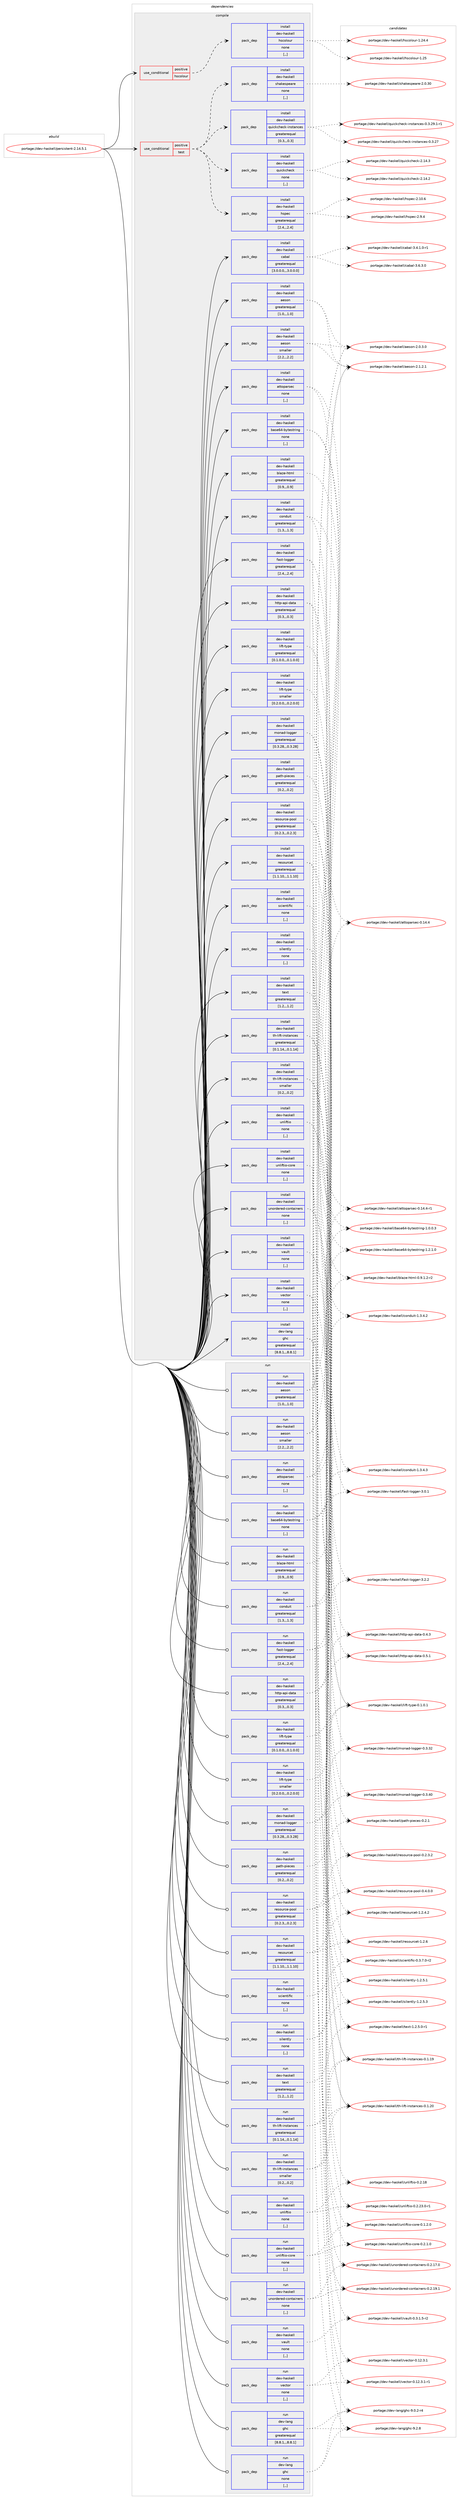 digraph prolog {

# *************
# Graph options
# *************

newrank=true;
concentrate=true;
compound=true;
graph [rankdir=LR,fontname=Helvetica,fontsize=10,ranksep=1.5];#, ranksep=2.5, nodesep=0.2];
edge  [arrowhead=vee];
node  [fontname=Helvetica,fontsize=10];

# **********
# The ebuild
# **********

subgraph cluster_leftcol {
color=gray;
label=<<i>ebuild</i>>;
id [label="portage://dev-haskell/persistent-2.14.5.1", color=red, width=4, href="../dev-haskell/persistent-2.14.5.1.svg"];
}

# ****************
# The dependencies
# ****************

subgraph cluster_midcol {
color=gray;
label=<<i>dependencies</i>>;
subgraph cluster_compile {
fillcolor="#eeeeee";
style=filled;
label=<<i>compile</i>>;
subgraph cond150986 {
dependency579859 [label=<<TABLE BORDER="0" CELLBORDER="1" CELLSPACING="0" CELLPADDING="4"><TR><TD ROWSPAN="3" CELLPADDING="10">use_conditional</TD></TR><TR><TD>positive</TD></TR><TR><TD>hscolour</TD></TR></TABLE>>, shape=none, color=red];
subgraph pack424265 {
dependency579860 [label=<<TABLE BORDER="0" CELLBORDER="1" CELLSPACING="0" CELLPADDING="4" WIDTH="220"><TR><TD ROWSPAN="6" CELLPADDING="30">pack_dep</TD></TR><TR><TD WIDTH="110">install</TD></TR><TR><TD>dev-haskell</TD></TR><TR><TD>hscolour</TD></TR><TR><TD>none</TD></TR><TR><TD>[,,]</TD></TR></TABLE>>, shape=none, color=blue];
}
dependency579859:e -> dependency579860:w [weight=20,style="dashed",arrowhead="vee"];
}
id:e -> dependency579859:w [weight=20,style="solid",arrowhead="vee"];
subgraph cond150987 {
dependency579861 [label=<<TABLE BORDER="0" CELLBORDER="1" CELLSPACING="0" CELLPADDING="4"><TR><TD ROWSPAN="3" CELLPADDING="10">use_conditional</TD></TR><TR><TD>positive</TD></TR><TR><TD>test</TD></TR></TABLE>>, shape=none, color=red];
subgraph pack424266 {
dependency579862 [label=<<TABLE BORDER="0" CELLBORDER="1" CELLSPACING="0" CELLPADDING="4" WIDTH="220"><TR><TD ROWSPAN="6" CELLPADDING="30">pack_dep</TD></TR><TR><TD WIDTH="110">install</TD></TR><TR><TD>dev-haskell</TD></TR><TR><TD>hspec</TD></TR><TR><TD>greaterequal</TD></TR><TR><TD>[2.4,,,2.4]</TD></TR></TABLE>>, shape=none, color=blue];
}
dependency579861:e -> dependency579862:w [weight=20,style="dashed",arrowhead="vee"];
subgraph pack424267 {
dependency579863 [label=<<TABLE BORDER="0" CELLBORDER="1" CELLSPACING="0" CELLPADDING="4" WIDTH="220"><TR><TD ROWSPAN="6" CELLPADDING="30">pack_dep</TD></TR><TR><TD WIDTH="110">install</TD></TR><TR><TD>dev-haskell</TD></TR><TR><TD>quickcheck</TD></TR><TR><TD>none</TD></TR><TR><TD>[,,]</TD></TR></TABLE>>, shape=none, color=blue];
}
dependency579861:e -> dependency579863:w [weight=20,style="dashed",arrowhead="vee"];
subgraph pack424268 {
dependency579864 [label=<<TABLE BORDER="0" CELLBORDER="1" CELLSPACING="0" CELLPADDING="4" WIDTH="220"><TR><TD ROWSPAN="6" CELLPADDING="30">pack_dep</TD></TR><TR><TD WIDTH="110">install</TD></TR><TR><TD>dev-haskell</TD></TR><TR><TD>quickcheck-instances</TD></TR><TR><TD>greaterequal</TD></TR><TR><TD>[0.3,,,0.3]</TD></TR></TABLE>>, shape=none, color=blue];
}
dependency579861:e -> dependency579864:w [weight=20,style="dashed",arrowhead="vee"];
subgraph pack424269 {
dependency579865 [label=<<TABLE BORDER="0" CELLBORDER="1" CELLSPACING="0" CELLPADDING="4" WIDTH="220"><TR><TD ROWSPAN="6" CELLPADDING="30">pack_dep</TD></TR><TR><TD WIDTH="110">install</TD></TR><TR><TD>dev-haskell</TD></TR><TR><TD>shakespeare</TD></TR><TR><TD>none</TD></TR><TR><TD>[,,]</TD></TR></TABLE>>, shape=none, color=blue];
}
dependency579861:e -> dependency579865:w [weight=20,style="dashed",arrowhead="vee"];
}
id:e -> dependency579861:w [weight=20,style="solid",arrowhead="vee"];
subgraph pack424270 {
dependency579866 [label=<<TABLE BORDER="0" CELLBORDER="1" CELLSPACING="0" CELLPADDING="4" WIDTH="220"><TR><TD ROWSPAN="6" CELLPADDING="30">pack_dep</TD></TR><TR><TD WIDTH="110">install</TD></TR><TR><TD>dev-haskell</TD></TR><TR><TD>aeson</TD></TR><TR><TD>greaterequal</TD></TR><TR><TD>[1.0,,,1.0]</TD></TR></TABLE>>, shape=none, color=blue];
}
id:e -> dependency579866:w [weight=20,style="solid",arrowhead="vee"];
subgraph pack424271 {
dependency579867 [label=<<TABLE BORDER="0" CELLBORDER="1" CELLSPACING="0" CELLPADDING="4" WIDTH="220"><TR><TD ROWSPAN="6" CELLPADDING="30">pack_dep</TD></TR><TR><TD WIDTH="110">install</TD></TR><TR><TD>dev-haskell</TD></TR><TR><TD>aeson</TD></TR><TR><TD>smaller</TD></TR><TR><TD>[2.2,,,2.2]</TD></TR></TABLE>>, shape=none, color=blue];
}
id:e -> dependency579867:w [weight=20,style="solid",arrowhead="vee"];
subgraph pack424272 {
dependency579868 [label=<<TABLE BORDER="0" CELLBORDER="1" CELLSPACING="0" CELLPADDING="4" WIDTH="220"><TR><TD ROWSPAN="6" CELLPADDING="30">pack_dep</TD></TR><TR><TD WIDTH="110">install</TD></TR><TR><TD>dev-haskell</TD></TR><TR><TD>attoparsec</TD></TR><TR><TD>none</TD></TR><TR><TD>[,,]</TD></TR></TABLE>>, shape=none, color=blue];
}
id:e -> dependency579868:w [weight=20,style="solid",arrowhead="vee"];
subgraph pack424273 {
dependency579869 [label=<<TABLE BORDER="0" CELLBORDER="1" CELLSPACING="0" CELLPADDING="4" WIDTH="220"><TR><TD ROWSPAN="6" CELLPADDING="30">pack_dep</TD></TR><TR><TD WIDTH="110">install</TD></TR><TR><TD>dev-haskell</TD></TR><TR><TD>base64-bytestring</TD></TR><TR><TD>none</TD></TR><TR><TD>[,,]</TD></TR></TABLE>>, shape=none, color=blue];
}
id:e -> dependency579869:w [weight=20,style="solid",arrowhead="vee"];
subgraph pack424274 {
dependency579870 [label=<<TABLE BORDER="0" CELLBORDER="1" CELLSPACING="0" CELLPADDING="4" WIDTH="220"><TR><TD ROWSPAN="6" CELLPADDING="30">pack_dep</TD></TR><TR><TD WIDTH="110">install</TD></TR><TR><TD>dev-haskell</TD></TR><TR><TD>blaze-html</TD></TR><TR><TD>greaterequal</TD></TR><TR><TD>[0.9,,,0.9]</TD></TR></TABLE>>, shape=none, color=blue];
}
id:e -> dependency579870:w [weight=20,style="solid",arrowhead="vee"];
subgraph pack424275 {
dependency579871 [label=<<TABLE BORDER="0" CELLBORDER="1" CELLSPACING="0" CELLPADDING="4" WIDTH="220"><TR><TD ROWSPAN="6" CELLPADDING="30">pack_dep</TD></TR><TR><TD WIDTH="110">install</TD></TR><TR><TD>dev-haskell</TD></TR><TR><TD>cabal</TD></TR><TR><TD>greaterequal</TD></TR><TR><TD>[3.0.0.0,,,3.0.0.0]</TD></TR></TABLE>>, shape=none, color=blue];
}
id:e -> dependency579871:w [weight=20,style="solid",arrowhead="vee"];
subgraph pack424276 {
dependency579872 [label=<<TABLE BORDER="0" CELLBORDER="1" CELLSPACING="0" CELLPADDING="4" WIDTH="220"><TR><TD ROWSPAN="6" CELLPADDING="30">pack_dep</TD></TR><TR><TD WIDTH="110">install</TD></TR><TR><TD>dev-haskell</TD></TR><TR><TD>conduit</TD></TR><TR><TD>greaterequal</TD></TR><TR><TD>[1.3,,,1.3]</TD></TR></TABLE>>, shape=none, color=blue];
}
id:e -> dependency579872:w [weight=20,style="solid",arrowhead="vee"];
subgraph pack424277 {
dependency579873 [label=<<TABLE BORDER="0" CELLBORDER="1" CELLSPACING="0" CELLPADDING="4" WIDTH="220"><TR><TD ROWSPAN="6" CELLPADDING="30">pack_dep</TD></TR><TR><TD WIDTH="110">install</TD></TR><TR><TD>dev-haskell</TD></TR><TR><TD>fast-logger</TD></TR><TR><TD>greaterequal</TD></TR><TR><TD>[2.4,,,2.4]</TD></TR></TABLE>>, shape=none, color=blue];
}
id:e -> dependency579873:w [weight=20,style="solid",arrowhead="vee"];
subgraph pack424278 {
dependency579874 [label=<<TABLE BORDER="0" CELLBORDER="1" CELLSPACING="0" CELLPADDING="4" WIDTH="220"><TR><TD ROWSPAN="6" CELLPADDING="30">pack_dep</TD></TR><TR><TD WIDTH="110">install</TD></TR><TR><TD>dev-haskell</TD></TR><TR><TD>http-api-data</TD></TR><TR><TD>greaterequal</TD></TR><TR><TD>[0.3,,,0.3]</TD></TR></TABLE>>, shape=none, color=blue];
}
id:e -> dependency579874:w [weight=20,style="solid",arrowhead="vee"];
subgraph pack424279 {
dependency579875 [label=<<TABLE BORDER="0" CELLBORDER="1" CELLSPACING="0" CELLPADDING="4" WIDTH="220"><TR><TD ROWSPAN="6" CELLPADDING="30">pack_dep</TD></TR><TR><TD WIDTH="110">install</TD></TR><TR><TD>dev-haskell</TD></TR><TR><TD>lift-type</TD></TR><TR><TD>greaterequal</TD></TR><TR><TD>[0.1.0.0,,,0.1.0.0]</TD></TR></TABLE>>, shape=none, color=blue];
}
id:e -> dependency579875:w [weight=20,style="solid",arrowhead="vee"];
subgraph pack424280 {
dependency579876 [label=<<TABLE BORDER="0" CELLBORDER="1" CELLSPACING="0" CELLPADDING="4" WIDTH="220"><TR><TD ROWSPAN="6" CELLPADDING="30">pack_dep</TD></TR><TR><TD WIDTH="110">install</TD></TR><TR><TD>dev-haskell</TD></TR><TR><TD>lift-type</TD></TR><TR><TD>smaller</TD></TR><TR><TD>[0.2.0.0,,,0.2.0.0]</TD></TR></TABLE>>, shape=none, color=blue];
}
id:e -> dependency579876:w [weight=20,style="solid",arrowhead="vee"];
subgraph pack424281 {
dependency579877 [label=<<TABLE BORDER="0" CELLBORDER="1" CELLSPACING="0" CELLPADDING="4" WIDTH="220"><TR><TD ROWSPAN="6" CELLPADDING="30">pack_dep</TD></TR><TR><TD WIDTH="110">install</TD></TR><TR><TD>dev-haskell</TD></TR><TR><TD>monad-logger</TD></TR><TR><TD>greaterequal</TD></TR><TR><TD>[0.3.28,,,0.3.28]</TD></TR></TABLE>>, shape=none, color=blue];
}
id:e -> dependency579877:w [weight=20,style="solid",arrowhead="vee"];
subgraph pack424282 {
dependency579878 [label=<<TABLE BORDER="0" CELLBORDER="1" CELLSPACING="0" CELLPADDING="4" WIDTH="220"><TR><TD ROWSPAN="6" CELLPADDING="30">pack_dep</TD></TR><TR><TD WIDTH="110">install</TD></TR><TR><TD>dev-haskell</TD></TR><TR><TD>path-pieces</TD></TR><TR><TD>greaterequal</TD></TR><TR><TD>[0.2,,,0.2]</TD></TR></TABLE>>, shape=none, color=blue];
}
id:e -> dependency579878:w [weight=20,style="solid",arrowhead="vee"];
subgraph pack424283 {
dependency579879 [label=<<TABLE BORDER="0" CELLBORDER="1" CELLSPACING="0" CELLPADDING="4" WIDTH="220"><TR><TD ROWSPAN="6" CELLPADDING="30">pack_dep</TD></TR><TR><TD WIDTH="110">install</TD></TR><TR><TD>dev-haskell</TD></TR><TR><TD>resource-pool</TD></TR><TR><TD>greaterequal</TD></TR><TR><TD>[0.2.3,,,0.2.3]</TD></TR></TABLE>>, shape=none, color=blue];
}
id:e -> dependency579879:w [weight=20,style="solid",arrowhead="vee"];
subgraph pack424284 {
dependency579880 [label=<<TABLE BORDER="0" CELLBORDER="1" CELLSPACING="0" CELLPADDING="4" WIDTH="220"><TR><TD ROWSPAN="6" CELLPADDING="30">pack_dep</TD></TR><TR><TD WIDTH="110">install</TD></TR><TR><TD>dev-haskell</TD></TR><TR><TD>resourcet</TD></TR><TR><TD>greaterequal</TD></TR><TR><TD>[1.1.10,,,1.1.10]</TD></TR></TABLE>>, shape=none, color=blue];
}
id:e -> dependency579880:w [weight=20,style="solid",arrowhead="vee"];
subgraph pack424285 {
dependency579881 [label=<<TABLE BORDER="0" CELLBORDER="1" CELLSPACING="0" CELLPADDING="4" WIDTH="220"><TR><TD ROWSPAN="6" CELLPADDING="30">pack_dep</TD></TR><TR><TD WIDTH="110">install</TD></TR><TR><TD>dev-haskell</TD></TR><TR><TD>scientific</TD></TR><TR><TD>none</TD></TR><TR><TD>[,,]</TD></TR></TABLE>>, shape=none, color=blue];
}
id:e -> dependency579881:w [weight=20,style="solid",arrowhead="vee"];
subgraph pack424286 {
dependency579882 [label=<<TABLE BORDER="0" CELLBORDER="1" CELLSPACING="0" CELLPADDING="4" WIDTH="220"><TR><TD ROWSPAN="6" CELLPADDING="30">pack_dep</TD></TR><TR><TD WIDTH="110">install</TD></TR><TR><TD>dev-haskell</TD></TR><TR><TD>silently</TD></TR><TR><TD>none</TD></TR><TR><TD>[,,]</TD></TR></TABLE>>, shape=none, color=blue];
}
id:e -> dependency579882:w [weight=20,style="solid",arrowhead="vee"];
subgraph pack424287 {
dependency579883 [label=<<TABLE BORDER="0" CELLBORDER="1" CELLSPACING="0" CELLPADDING="4" WIDTH="220"><TR><TD ROWSPAN="6" CELLPADDING="30">pack_dep</TD></TR><TR><TD WIDTH="110">install</TD></TR><TR><TD>dev-haskell</TD></TR><TR><TD>text</TD></TR><TR><TD>greaterequal</TD></TR><TR><TD>[1.2,,,1.2]</TD></TR></TABLE>>, shape=none, color=blue];
}
id:e -> dependency579883:w [weight=20,style="solid",arrowhead="vee"];
subgraph pack424288 {
dependency579884 [label=<<TABLE BORDER="0" CELLBORDER="1" CELLSPACING="0" CELLPADDING="4" WIDTH="220"><TR><TD ROWSPAN="6" CELLPADDING="30">pack_dep</TD></TR><TR><TD WIDTH="110">install</TD></TR><TR><TD>dev-haskell</TD></TR><TR><TD>th-lift-instances</TD></TR><TR><TD>greaterequal</TD></TR><TR><TD>[0.1.14,,,0.1.14]</TD></TR></TABLE>>, shape=none, color=blue];
}
id:e -> dependency579884:w [weight=20,style="solid",arrowhead="vee"];
subgraph pack424289 {
dependency579885 [label=<<TABLE BORDER="0" CELLBORDER="1" CELLSPACING="0" CELLPADDING="4" WIDTH="220"><TR><TD ROWSPAN="6" CELLPADDING="30">pack_dep</TD></TR><TR><TD WIDTH="110">install</TD></TR><TR><TD>dev-haskell</TD></TR><TR><TD>th-lift-instances</TD></TR><TR><TD>smaller</TD></TR><TR><TD>[0.2,,,0.2]</TD></TR></TABLE>>, shape=none, color=blue];
}
id:e -> dependency579885:w [weight=20,style="solid",arrowhead="vee"];
subgraph pack424290 {
dependency579886 [label=<<TABLE BORDER="0" CELLBORDER="1" CELLSPACING="0" CELLPADDING="4" WIDTH="220"><TR><TD ROWSPAN="6" CELLPADDING="30">pack_dep</TD></TR><TR><TD WIDTH="110">install</TD></TR><TR><TD>dev-haskell</TD></TR><TR><TD>unliftio</TD></TR><TR><TD>none</TD></TR><TR><TD>[,,]</TD></TR></TABLE>>, shape=none, color=blue];
}
id:e -> dependency579886:w [weight=20,style="solid",arrowhead="vee"];
subgraph pack424291 {
dependency579887 [label=<<TABLE BORDER="0" CELLBORDER="1" CELLSPACING="0" CELLPADDING="4" WIDTH="220"><TR><TD ROWSPAN="6" CELLPADDING="30">pack_dep</TD></TR><TR><TD WIDTH="110">install</TD></TR><TR><TD>dev-haskell</TD></TR><TR><TD>unliftio-core</TD></TR><TR><TD>none</TD></TR><TR><TD>[,,]</TD></TR></TABLE>>, shape=none, color=blue];
}
id:e -> dependency579887:w [weight=20,style="solid",arrowhead="vee"];
subgraph pack424292 {
dependency579888 [label=<<TABLE BORDER="0" CELLBORDER="1" CELLSPACING="0" CELLPADDING="4" WIDTH="220"><TR><TD ROWSPAN="6" CELLPADDING="30">pack_dep</TD></TR><TR><TD WIDTH="110">install</TD></TR><TR><TD>dev-haskell</TD></TR><TR><TD>unordered-containers</TD></TR><TR><TD>none</TD></TR><TR><TD>[,,]</TD></TR></TABLE>>, shape=none, color=blue];
}
id:e -> dependency579888:w [weight=20,style="solid",arrowhead="vee"];
subgraph pack424293 {
dependency579889 [label=<<TABLE BORDER="0" CELLBORDER="1" CELLSPACING="0" CELLPADDING="4" WIDTH="220"><TR><TD ROWSPAN="6" CELLPADDING="30">pack_dep</TD></TR><TR><TD WIDTH="110">install</TD></TR><TR><TD>dev-haskell</TD></TR><TR><TD>vault</TD></TR><TR><TD>none</TD></TR><TR><TD>[,,]</TD></TR></TABLE>>, shape=none, color=blue];
}
id:e -> dependency579889:w [weight=20,style="solid",arrowhead="vee"];
subgraph pack424294 {
dependency579890 [label=<<TABLE BORDER="0" CELLBORDER="1" CELLSPACING="0" CELLPADDING="4" WIDTH="220"><TR><TD ROWSPAN="6" CELLPADDING="30">pack_dep</TD></TR><TR><TD WIDTH="110">install</TD></TR><TR><TD>dev-haskell</TD></TR><TR><TD>vector</TD></TR><TR><TD>none</TD></TR><TR><TD>[,,]</TD></TR></TABLE>>, shape=none, color=blue];
}
id:e -> dependency579890:w [weight=20,style="solid",arrowhead="vee"];
subgraph pack424295 {
dependency579891 [label=<<TABLE BORDER="0" CELLBORDER="1" CELLSPACING="0" CELLPADDING="4" WIDTH="220"><TR><TD ROWSPAN="6" CELLPADDING="30">pack_dep</TD></TR><TR><TD WIDTH="110">install</TD></TR><TR><TD>dev-lang</TD></TR><TR><TD>ghc</TD></TR><TR><TD>greaterequal</TD></TR><TR><TD>[8.8.1,,,8.8.1]</TD></TR></TABLE>>, shape=none, color=blue];
}
id:e -> dependency579891:w [weight=20,style="solid",arrowhead="vee"];
}
subgraph cluster_compileandrun {
fillcolor="#eeeeee";
style=filled;
label=<<i>compile and run</i>>;
}
subgraph cluster_run {
fillcolor="#eeeeee";
style=filled;
label=<<i>run</i>>;
subgraph pack424296 {
dependency579892 [label=<<TABLE BORDER="0" CELLBORDER="1" CELLSPACING="0" CELLPADDING="4" WIDTH="220"><TR><TD ROWSPAN="6" CELLPADDING="30">pack_dep</TD></TR><TR><TD WIDTH="110">run</TD></TR><TR><TD>dev-haskell</TD></TR><TR><TD>aeson</TD></TR><TR><TD>greaterequal</TD></TR><TR><TD>[1.0,,,1.0]</TD></TR></TABLE>>, shape=none, color=blue];
}
id:e -> dependency579892:w [weight=20,style="solid",arrowhead="odot"];
subgraph pack424297 {
dependency579893 [label=<<TABLE BORDER="0" CELLBORDER="1" CELLSPACING="0" CELLPADDING="4" WIDTH="220"><TR><TD ROWSPAN="6" CELLPADDING="30">pack_dep</TD></TR><TR><TD WIDTH="110">run</TD></TR><TR><TD>dev-haskell</TD></TR><TR><TD>aeson</TD></TR><TR><TD>smaller</TD></TR><TR><TD>[2.2,,,2.2]</TD></TR></TABLE>>, shape=none, color=blue];
}
id:e -> dependency579893:w [weight=20,style="solid",arrowhead="odot"];
subgraph pack424298 {
dependency579894 [label=<<TABLE BORDER="0" CELLBORDER="1" CELLSPACING="0" CELLPADDING="4" WIDTH="220"><TR><TD ROWSPAN="6" CELLPADDING="30">pack_dep</TD></TR><TR><TD WIDTH="110">run</TD></TR><TR><TD>dev-haskell</TD></TR><TR><TD>attoparsec</TD></TR><TR><TD>none</TD></TR><TR><TD>[,,]</TD></TR></TABLE>>, shape=none, color=blue];
}
id:e -> dependency579894:w [weight=20,style="solid",arrowhead="odot"];
subgraph pack424299 {
dependency579895 [label=<<TABLE BORDER="0" CELLBORDER="1" CELLSPACING="0" CELLPADDING="4" WIDTH="220"><TR><TD ROWSPAN="6" CELLPADDING="30">pack_dep</TD></TR><TR><TD WIDTH="110">run</TD></TR><TR><TD>dev-haskell</TD></TR><TR><TD>base64-bytestring</TD></TR><TR><TD>none</TD></TR><TR><TD>[,,]</TD></TR></TABLE>>, shape=none, color=blue];
}
id:e -> dependency579895:w [weight=20,style="solid",arrowhead="odot"];
subgraph pack424300 {
dependency579896 [label=<<TABLE BORDER="0" CELLBORDER="1" CELLSPACING="0" CELLPADDING="4" WIDTH="220"><TR><TD ROWSPAN="6" CELLPADDING="30">pack_dep</TD></TR><TR><TD WIDTH="110">run</TD></TR><TR><TD>dev-haskell</TD></TR><TR><TD>blaze-html</TD></TR><TR><TD>greaterequal</TD></TR><TR><TD>[0.9,,,0.9]</TD></TR></TABLE>>, shape=none, color=blue];
}
id:e -> dependency579896:w [weight=20,style="solid",arrowhead="odot"];
subgraph pack424301 {
dependency579897 [label=<<TABLE BORDER="0" CELLBORDER="1" CELLSPACING="0" CELLPADDING="4" WIDTH="220"><TR><TD ROWSPAN="6" CELLPADDING="30">pack_dep</TD></TR><TR><TD WIDTH="110">run</TD></TR><TR><TD>dev-haskell</TD></TR><TR><TD>conduit</TD></TR><TR><TD>greaterequal</TD></TR><TR><TD>[1.3,,,1.3]</TD></TR></TABLE>>, shape=none, color=blue];
}
id:e -> dependency579897:w [weight=20,style="solid",arrowhead="odot"];
subgraph pack424302 {
dependency579898 [label=<<TABLE BORDER="0" CELLBORDER="1" CELLSPACING="0" CELLPADDING="4" WIDTH="220"><TR><TD ROWSPAN="6" CELLPADDING="30">pack_dep</TD></TR><TR><TD WIDTH="110">run</TD></TR><TR><TD>dev-haskell</TD></TR><TR><TD>fast-logger</TD></TR><TR><TD>greaterequal</TD></TR><TR><TD>[2.4,,,2.4]</TD></TR></TABLE>>, shape=none, color=blue];
}
id:e -> dependency579898:w [weight=20,style="solid",arrowhead="odot"];
subgraph pack424303 {
dependency579899 [label=<<TABLE BORDER="0" CELLBORDER="1" CELLSPACING="0" CELLPADDING="4" WIDTH="220"><TR><TD ROWSPAN="6" CELLPADDING="30">pack_dep</TD></TR><TR><TD WIDTH="110">run</TD></TR><TR><TD>dev-haskell</TD></TR><TR><TD>http-api-data</TD></TR><TR><TD>greaterequal</TD></TR><TR><TD>[0.3,,,0.3]</TD></TR></TABLE>>, shape=none, color=blue];
}
id:e -> dependency579899:w [weight=20,style="solid",arrowhead="odot"];
subgraph pack424304 {
dependency579900 [label=<<TABLE BORDER="0" CELLBORDER="1" CELLSPACING="0" CELLPADDING="4" WIDTH="220"><TR><TD ROWSPAN="6" CELLPADDING="30">pack_dep</TD></TR><TR><TD WIDTH="110">run</TD></TR><TR><TD>dev-haskell</TD></TR><TR><TD>lift-type</TD></TR><TR><TD>greaterequal</TD></TR><TR><TD>[0.1.0.0,,,0.1.0.0]</TD></TR></TABLE>>, shape=none, color=blue];
}
id:e -> dependency579900:w [weight=20,style="solid",arrowhead="odot"];
subgraph pack424305 {
dependency579901 [label=<<TABLE BORDER="0" CELLBORDER="1" CELLSPACING="0" CELLPADDING="4" WIDTH="220"><TR><TD ROWSPAN="6" CELLPADDING="30">pack_dep</TD></TR><TR><TD WIDTH="110">run</TD></TR><TR><TD>dev-haskell</TD></TR><TR><TD>lift-type</TD></TR><TR><TD>smaller</TD></TR><TR><TD>[0.2.0.0,,,0.2.0.0]</TD></TR></TABLE>>, shape=none, color=blue];
}
id:e -> dependency579901:w [weight=20,style="solid",arrowhead="odot"];
subgraph pack424306 {
dependency579902 [label=<<TABLE BORDER="0" CELLBORDER="1" CELLSPACING="0" CELLPADDING="4" WIDTH="220"><TR><TD ROWSPAN="6" CELLPADDING="30">pack_dep</TD></TR><TR><TD WIDTH="110">run</TD></TR><TR><TD>dev-haskell</TD></TR><TR><TD>monad-logger</TD></TR><TR><TD>greaterequal</TD></TR><TR><TD>[0.3.28,,,0.3.28]</TD></TR></TABLE>>, shape=none, color=blue];
}
id:e -> dependency579902:w [weight=20,style="solid",arrowhead="odot"];
subgraph pack424307 {
dependency579903 [label=<<TABLE BORDER="0" CELLBORDER="1" CELLSPACING="0" CELLPADDING="4" WIDTH="220"><TR><TD ROWSPAN="6" CELLPADDING="30">pack_dep</TD></TR><TR><TD WIDTH="110">run</TD></TR><TR><TD>dev-haskell</TD></TR><TR><TD>path-pieces</TD></TR><TR><TD>greaterequal</TD></TR><TR><TD>[0.2,,,0.2]</TD></TR></TABLE>>, shape=none, color=blue];
}
id:e -> dependency579903:w [weight=20,style="solid",arrowhead="odot"];
subgraph pack424308 {
dependency579904 [label=<<TABLE BORDER="0" CELLBORDER="1" CELLSPACING="0" CELLPADDING="4" WIDTH="220"><TR><TD ROWSPAN="6" CELLPADDING="30">pack_dep</TD></TR><TR><TD WIDTH="110">run</TD></TR><TR><TD>dev-haskell</TD></TR><TR><TD>resource-pool</TD></TR><TR><TD>greaterequal</TD></TR><TR><TD>[0.2.3,,,0.2.3]</TD></TR></TABLE>>, shape=none, color=blue];
}
id:e -> dependency579904:w [weight=20,style="solid",arrowhead="odot"];
subgraph pack424309 {
dependency579905 [label=<<TABLE BORDER="0" CELLBORDER="1" CELLSPACING="0" CELLPADDING="4" WIDTH="220"><TR><TD ROWSPAN="6" CELLPADDING="30">pack_dep</TD></TR><TR><TD WIDTH="110">run</TD></TR><TR><TD>dev-haskell</TD></TR><TR><TD>resourcet</TD></TR><TR><TD>greaterequal</TD></TR><TR><TD>[1.1.10,,,1.1.10]</TD></TR></TABLE>>, shape=none, color=blue];
}
id:e -> dependency579905:w [weight=20,style="solid",arrowhead="odot"];
subgraph pack424310 {
dependency579906 [label=<<TABLE BORDER="0" CELLBORDER="1" CELLSPACING="0" CELLPADDING="4" WIDTH="220"><TR><TD ROWSPAN="6" CELLPADDING="30">pack_dep</TD></TR><TR><TD WIDTH="110">run</TD></TR><TR><TD>dev-haskell</TD></TR><TR><TD>scientific</TD></TR><TR><TD>none</TD></TR><TR><TD>[,,]</TD></TR></TABLE>>, shape=none, color=blue];
}
id:e -> dependency579906:w [weight=20,style="solid",arrowhead="odot"];
subgraph pack424311 {
dependency579907 [label=<<TABLE BORDER="0" CELLBORDER="1" CELLSPACING="0" CELLPADDING="4" WIDTH="220"><TR><TD ROWSPAN="6" CELLPADDING="30">pack_dep</TD></TR><TR><TD WIDTH="110">run</TD></TR><TR><TD>dev-haskell</TD></TR><TR><TD>silently</TD></TR><TR><TD>none</TD></TR><TR><TD>[,,]</TD></TR></TABLE>>, shape=none, color=blue];
}
id:e -> dependency579907:w [weight=20,style="solid",arrowhead="odot"];
subgraph pack424312 {
dependency579908 [label=<<TABLE BORDER="0" CELLBORDER="1" CELLSPACING="0" CELLPADDING="4" WIDTH="220"><TR><TD ROWSPAN="6" CELLPADDING="30">pack_dep</TD></TR><TR><TD WIDTH="110">run</TD></TR><TR><TD>dev-haskell</TD></TR><TR><TD>text</TD></TR><TR><TD>greaterequal</TD></TR><TR><TD>[1.2,,,1.2]</TD></TR></TABLE>>, shape=none, color=blue];
}
id:e -> dependency579908:w [weight=20,style="solid",arrowhead="odot"];
subgraph pack424313 {
dependency579909 [label=<<TABLE BORDER="0" CELLBORDER="1" CELLSPACING="0" CELLPADDING="4" WIDTH="220"><TR><TD ROWSPAN="6" CELLPADDING="30">pack_dep</TD></TR><TR><TD WIDTH="110">run</TD></TR><TR><TD>dev-haskell</TD></TR><TR><TD>th-lift-instances</TD></TR><TR><TD>greaterequal</TD></TR><TR><TD>[0.1.14,,,0.1.14]</TD></TR></TABLE>>, shape=none, color=blue];
}
id:e -> dependency579909:w [weight=20,style="solid",arrowhead="odot"];
subgraph pack424314 {
dependency579910 [label=<<TABLE BORDER="0" CELLBORDER="1" CELLSPACING="0" CELLPADDING="4" WIDTH="220"><TR><TD ROWSPAN="6" CELLPADDING="30">pack_dep</TD></TR><TR><TD WIDTH="110">run</TD></TR><TR><TD>dev-haskell</TD></TR><TR><TD>th-lift-instances</TD></TR><TR><TD>smaller</TD></TR><TR><TD>[0.2,,,0.2]</TD></TR></TABLE>>, shape=none, color=blue];
}
id:e -> dependency579910:w [weight=20,style="solid",arrowhead="odot"];
subgraph pack424315 {
dependency579911 [label=<<TABLE BORDER="0" CELLBORDER="1" CELLSPACING="0" CELLPADDING="4" WIDTH="220"><TR><TD ROWSPAN="6" CELLPADDING="30">pack_dep</TD></TR><TR><TD WIDTH="110">run</TD></TR><TR><TD>dev-haskell</TD></TR><TR><TD>unliftio</TD></TR><TR><TD>none</TD></TR><TR><TD>[,,]</TD></TR></TABLE>>, shape=none, color=blue];
}
id:e -> dependency579911:w [weight=20,style="solid",arrowhead="odot"];
subgraph pack424316 {
dependency579912 [label=<<TABLE BORDER="0" CELLBORDER="1" CELLSPACING="0" CELLPADDING="4" WIDTH="220"><TR><TD ROWSPAN="6" CELLPADDING="30">pack_dep</TD></TR><TR><TD WIDTH="110">run</TD></TR><TR><TD>dev-haskell</TD></TR><TR><TD>unliftio-core</TD></TR><TR><TD>none</TD></TR><TR><TD>[,,]</TD></TR></TABLE>>, shape=none, color=blue];
}
id:e -> dependency579912:w [weight=20,style="solid",arrowhead="odot"];
subgraph pack424317 {
dependency579913 [label=<<TABLE BORDER="0" CELLBORDER="1" CELLSPACING="0" CELLPADDING="4" WIDTH="220"><TR><TD ROWSPAN="6" CELLPADDING="30">pack_dep</TD></TR><TR><TD WIDTH="110">run</TD></TR><TR><TD>dev-haskell</TD></TR><TR><TD>unordered-containers</TD></TR><TR><TD>none</TD></TR><TR><TD>[,,]</TD></TR></TABLE>>, shape=none, color=blue];
}
id:e -> dependency579913:w [weight=20,style="solid",arrowhead="odot"];
subgraph pack424318 {
dependency579914 [label=<<TABLE BORDER="0" CELLBORDER="1" CELLSPACING="0" CELLPADDING="4" WIDTH="220"><TR><TD ROWSPAN="6" CELLPADDING="30">pack_dep</TD></TR><TR><TD WIDTH="110">run</TD></TR><TR><TD>dev-haskell</TD></TR><TR><TD>vault</TD></TR><TR><TD>none</TD></TR><TR><TD>[,,]</TD></TR></TABLE>>, shape=none, color=blue];
}
id:e -> dependency579914:w [weight=20,style="solid",arrowhead="odot"];
subgraph pack424319 {
dependency579915 [label=<<TABLE BORDER="0" CELLBORDER="1" CELLSPACING="0" CELLPADDING="4" WIDTH="220"><TR><TD ROWSPAN="6" CELLPADDING="30">pack_dep</TD></TR><TR><TD WIDTH="110">run</TD></TR><TR><TD>dev-haskell</TD></TR><TR><TD>vector</TD></TR><TR><TD>none</TD></TR><TR><TD>[,,]</TD></TR></TABLE>>, shape=none, color=blue];
}
id:e -> dependency579915:w [weight=20,style="solid",arrowhead="odot"];
subgraph pack424320 {
dependency579916 [label=<<TABLE BORDER="0" CELLBORDER="1" CELLSPACING="0" CELLPADDING="4" WIDTH="220"><TR><TD ROWSPAN="6" CELLPADDING="30">pack_dep</TD></TR><TR><TD WIDTH="110">run</TD></TR><TR><TD>dev-lang</TD></TR><TR><TD>ghc</TD></TR><TR><TD>greaterequal</TD></TR><TR><TD>[8.8.1,,,8.8.1]</TD></TR></TABLE>>, shape=none, color=blue];
}
id:e -> dependency579916:w [weight=20,style="solid",arrowhead="odot"];
subgraph pack424321 {
dependency579917 [label=<<TABLE BORDER="0" CELLBORDER="1" CELLSPACING="0" CELLPADDING="4" WIDTH="220"><TR><TD ROWSPAN="6" CELLPADDING="30">pack_dep</TD></TR><TR><TD WIDTH="110">run</TD></TR><TR><TD>dev-lang</TD></TR><TR><TD>ghc</TD></TR><TR><TD>none</TD></TR><TR><TD>[,,]</TD></TR></TABLE>>, shape=none, color=blue];
}
id:e -> dependency579917:w [weight=20,style="solid",arrowhead="odot"];
}
}

# **************
# The candidates
# **************

subgraph cluster_choices {
rank=same;
color=gray;
label=<<i>candidates</i>>;

subgraph choice424265 {
color=black;
nodesep=1;
choice100101118451049711510710110810847104115991111081111171144549465053 [label="portage://dev-haskell/hscolour-1.25", color=red, width=4,href="../dev-haskell/hscolour-1.25.svg"];
choice1001011184510497115107101108108471041159911110811111711445494650524652 [label="portage://dev-haskell/hscolour-1.24.4", color=red, width=4,href="../dev-haskell/hscolour-1.24.4.svg"];
dependency579860:e -> choice100101118451049711510710110810847104115991111081111171144549465053:w [style=dotted,weight="100"];
dependency579860:e -> choice1001011184510497115107101108108471041159911110811111711445494650524652:w [style=dotted,weight="100"];
}
subgraph choice424266 {
color=black;
nodesep=1;
choice1001011184510497115107101108108471041151121019945504649484654 [label="portage://dev-haskell/hspec-2.10.6", color=red, width=4,href="../dev-haskell/hspec-2.10.6.svg"];
choice10010111845104971151071011081084710411511210199455046574652 [label="portage://dev-haskell/hspec-2.9.4", color=red, width=4,href="../dev-haskell/hspec-2.9.4.svg"];
dependency579862:e -> choice1001011184510497115107101108108471041151121019945504649484654:w [style=dotted,weight="100"];
dependency579862:e -> choice10010111845104971151071011081084710411511210199455046574652:w [style=dotted,weight="100"];
}
subgraph choice424267 {
color=black;
nodesep=1;
choice10010111845104971151071011081084711311710599107991041019910745504649524651 [label="portage://dev-haskell/quickcheck-2.14.3", color=red, width=4,href="../dev-haskell/quickcheck-2.14.3.svg"];
choice10010111845104971151071011081084711311710599107991041019910745504649524650 [label="portage://dev-haskell/quickcheck-2.14.2", color=red, width=4,href="../dev-haskell/quickcheck-2.14.2.svg"];
dependency579863:e -> choice10010111845104971151071011081084711311710599107991041019910745504649524651:w [style=dotted,weight="100"];
dependency579863:e -> choice10010111845104971151071011081084711311710599107991041019910745504649524650:w [style=dotted,weight="100"];
}
subgraph choice424268 {
color=black;
nodesep=1;
choice1001011184510497115107101108108471131171059910799104101991074510511011511697110991011154548465146505746494511449 [label="portage://dev-haskell/quickcheck-instances-0.3.29.1-r1", color=red, width=4,href="../dev-haskell/quickcheck-instances-0.3.29.1-r1.svg"];
choice10010111845104971151071011081084711311710599107991041019910745105110115116971109910111545484651465055 [label="portage://dev-haskell/quickcheck-instances-0.3.27", color=red, width=4,href="../dev-haskell/quickcheck-instances-0.3.27.svg"];
dependency579864:e -> choice1001011184510497115107101108108471131171059910799104101991074510511011511697110991011154548465146505746494511449:w [style=dotted,weight="100"];
dependency579864:e -> choice10010111845104971151071011081084711311710599107991041019910745105110115116971109910111545484651465055:w [style=dotted,weight="100"];
}
subgraph choice424269 {
color=black;
nodesep=1;
choice100101118451049711510710110810847115104971071011151121019711410145504648465148 [label="portage://dev-haskell/shakespeare-2.0.30", color=red, width=4,href="../dev-haskell/shakespeare-2.0.30.svg"];
dependency579865:e -> choice100101118451049711510710110810847115104971071011151121019711410145504648465148:w [style=dotted,weight="100"];
}
subgraph choice424270 {
color=black;
nodesep=1;
choice100101118451049711510710110810847971011151111104550464946504649 [label="portage://dev-haskell/aeson-2.1.2.1", color=red, width=4,href="../dev-haskell/aeson-2.1.2.1.svg"];
choice100101118451049711510710110810847971011151111104550464846514648 [label="portage://dev-haskell/aeson-2.0.3.0", color=red, width=4,href="../dev-haskell/aeson-2.0.3.0.svg"];
dependency579866:e -> choice100101118451049711510710110810847971011151111104550464946504649:w [style=dotted,weight="100"];
dependency579866:e -> choice100101118451049711510710110810847971011151111104550464846514648:w [style=dotted,weight="100"];
}
subgraph choice424271 {
color=black;
nodesep=1;
choice100101118451049711510710110810847971011151111104550464946504649 [label="portage://dev-haskell/aeson-2.1.2.1", color=red, width=4,href="../dev-haskell/aeson-2.1.2.1.svg"];
choice100101118451049711510710110810847971011151111104550464846514648 [label="portage://dev-haskell/aeson-2.0.3.0", color=red, width=4,href="../dev-haskell/aeson-2.0.3.0.svg"];
dependency579867:e -> choice100101118451049711510710110810847971011151111104550464946504649:w [style=dotted,weight="100"];
dependency579867:e -> choice100101118451049711510710110810847971011151111104550464846514648:w [style=dotted,weight="100"];
}
subgraph choice424272 {
color=black;
nodesep=1;
choice100101118451049711510710110810847971161161111129711411510199454846495246524511449 [label="portage://dev-haskell/attoparsec-0.14.4-r1", color=red, width=4,href="../dev-haskell/attoparsec-0.14.4-r1.svg"];
choice10010111845104971151071011081084797116116111112971141151019945484649524652 [label="portage://dev-haskell/attoparsec-0.14.4", color=red, width=4,href="../dev-haskell/attoparsec-0.14.4.svg"];
dependency579868:e -> choice100101118451049711510710110810847971161161111129711411510199454846495246524511449:w [style=dotted,weight="100"];
dependency579868:e -> choice10010111845104971151071011081084797116116111112971141151019945484649524652:w [style=dotted,weight="100"];
}
subgraph choice424273 {
color=black;
nodesep=1;
choice1001011184510497115107101108108479897115101545245981211161011151161141051101034549465046494648 [label="portage://dev-haskell/base64-bytestring-1.2.1.0", color=red, width=4,href="../dev-haskell/base64-bytestring-1.2.1.0.svg"];
choice1001011184510497115107101108108479897115101545245981211161011151161141051101034549464846484651 [label="portage://dev-haskell/base64-bytestring-1.0.0.3", color=red, width=4,href="../dev-haskell/base64-bytestring-1.0.0.3.svg"];
dependency579869:e -> choice1001011184510497115107101108108479897115101545245981211161011151161141051101034549465046494648:w [style=dotted,weight="100"];
dependency579869:e -> choice1001011184510497115107101108108479897115101545245981211161011151161141051101034549464846484651:w [style=dotted,weight="100"];
}
subgraph choice424274 {
color=black;
nodesep=1;
choice10010111845104971151071011081084798108971221014510411610910845484657464946504511450 [label="portage://dev-haskell/blaze-html-0.9.1.2-r2", color=red, width=4,href="../dev-haskell/blaze-html-0.9.1.2-r2.svg"];
dependency579870:e -> choice10010111845104971151071011081084798108971221014510411610910845484657464946504511450:w [style=dotted,weight="100"];
}
subgraph choice424275 {
color=black;
nodesep=1;
choice100101118451049711510710110810847999798971084551465446514648 [label="portage://dev-haskell/cabal-3.6.3.0", color=red, width=4,href="../dev-haskell/cabal-3.6.3.0.svg"];
choice1001011184510497115107101108108479997989710845514652464946484511449 [label="portage://dev-haskell/cabal-3.4.1.0-r1", color=red, width=4,href="../dev-haskell/cabal-3.4.1.0-r1.svg"];
dependency579871:e -> choice100101118451049711510710110810847999798971084551465446514648:w [style=dotted,weight="100"];
dependency579871:e -> choice1001011184510497115107101108108479997989710845514652464946484511449:w [style=dotted,weight="100"];
}
subgraph choice424276 {
color=black;
nodesep=1;
choice100101118451049711510710110810847991111101001171051164549465146524651 [label="portage://dev-haskell/conduit-1.3.4.3", color=red, width=4,href="../dev-haskell/conduit-1.3.4.3.svg"];
choice100101118451049711510710110810847991111101001171051164549465146524650 [label="portage://dev-haskell/conduit-1.3.4.2", color=red, width=4,href="../dev-haskell/conduit-1.3.4.2.svg"];
dependency579872:e -> choice100101118451049711510710110810847991111101001171051164549465146524651:w [style=dotted,weight="100"];
dependency579872:e -> choice100101118451049711510710110810847991111101001171051164549465146524650:w [style=dotted,weight="100"];
}
subgraph choice424277 {
color=black;
nodesep=1;
choice1001011184510497115107101108108471029711511645108111103103101114455146504650 [label="portage://dev-haskell/fast-logger-3.2.2", color=red, width=4,href="../dev-haskell/fast-logger-3.2.2.svg"];
choice1001011184510497115107101108108471029711511645108111103103101114455146484649 [label="portage://dev-haskell/fast-logger-3.0.1", color=red, width=4,href="../dev-haskell/fast-logger-3.0.1.svg"];
dependency579873:e -> choice1001011184510497115107101108108471029711511645108111103103101114455146504650:w [style=dotted,weight="100"];
dependency579873:e -> choice1001011184510497115107101108108471029711511645108111103103101114455146484649:w [style=dotted,weight="100"];
}
subgraph choice424278 {
color=black;
nodesep=1;
choice1001011184510497115107101108108471041161161124597112105451009711697454846534649 [label="portage://dev-haskell/http-api-data-0.5.1", color=red, width=4,href="../dev-haskell/http-api-data-0.5.1.svg"];
choice1001011184510497115107101108108471041161161124597112105451009711697454846524651 [label="portage://dev-haskell/http-api-data-0.4.3", color=red, width=4,href="../dev-haskell/http-api-data-0.4.3.svg"];
dependency579874:e -> choice1001011184510497115107101108108471041161161124597112105451009711697454846534649:w [style=dotted,weight="100"];
dependency579874:e -> choice1001011184510497115107101108108471041161161124597112105451009711697454846524651:w [style=dotted,weight="100"];
}
subgraph choice424279 {
color=black;
nodesep=1;
choice100101118451049711510710110810847108105102116451161211121014548464946484649 [label="portage://dev-haskell/lift-type-0.1.0.1", color=red, width=4,href="../dev-haskell/lift-type-0.1.0.1.svg"];
dependency579875:e -> choice100101118451049711510710110810847108105102116451161211121014548464946484649:w [style=dotted,weight="100"];
}
subgraph choice424280 {
color=black;
nodesep=1;
choice100101118451049711510710110810847108105102116451161211121014548464946484649 [label="portage://dev-haskell/lift-type-0.1.0.1", color=red, width=4,href="../dev-haskell/lift-type-0.1.0.1.svg"];
dependency579876:e -> choice100101118451049711510710110810847108105102116451161211121014548464946484649:w [style=dotted,weight="100"];
}
subgraph choice424281 {
color=black;
nodesep=1;
choice100101118451049711510710110810847109111110971004510811110310310111445484651465248 [label="portage://dev-haskell/monad-logger-0.3.40", color=red, width=4,href="../dev-haskell/monad-logger-0.3.40.svg"];
choice100101118451049711510710110810847109111110971004510811110310310111445484651465150 [label="portage://dev-haskell/monad-logger-0.3.32", color=red, width=4,href="../dev-haskell/monad-logger-0.3.32.svg"];
dependency579877:e -> choice100101118451049711510710110810847109111110971004510811110310310111445484651465248:w [style=dotted,weight="100"];
dependency579877:e -> choice100101118451049711510710110810847109111110971004510811110310310111445484651465150:w [style=dotted,weight="100"];
}
subgraph choice424282 {
color=black;
nodesep=1;
choice100101118451049711510710110810847112971161044511210510199101115454846504649 [label="portage://dev-haskell/path-pieces-0.2.1", color=red, width=4,href="../dev-haskell/path-pieces-0.2.1.svg"];
dependency579878:e -> choice100101118451049711510710110810847112971161044511210510199101115454846504649:w [style=dotted,weight="100"];
}
subgraph choice424283 {
color=black;
nodesep=1;
choice10010111845104971151071011081084711410111511111711499101451121111111084548465246484648 [label="portage://dev-haskell/resource-pool-0.4.0.0", color=red, width=4,href="../dev-haskell/resource-pool-0.4.0.0.svg"];
choice10010111845104971151071011081084711410111511111711499101451121111111084548465046514650 [label="portage://dev-haskell/resource-pool-0.2.3.2", color=red, width=4,href="../dev-haskell/resource-pool-0.2.3.2.svg"];
dependency579879:e -> choice10010111845104971151071011081084711410111511111711499101451121111111084548465246484648:w [style=dotted,weight="100"];
dependency579879:e -> choice10010111845104971151071011081084711410111511111711499101451121111111084548465046514650:w [style=dotted,weight="100"];
}
subgraph choice424284 {
color=black;
nodesep=1;
choice10010111845104971151071011081084711410111511111711499101116454946504654 [label="portage://dev-haskell/resourcet-1.2.6", color=red, width=4,href="../dev-haskell/resourcet-1.2.6.svg"];
choice100101118451049711510710110810847114101115111117114991011164549465046524650 [label="portage://dev-haskell/resourcet-1.2.4.2", color=red, width=4,href="../dev-haskell/resourcet-1.2.4.2.svg"];
dependency579880:e -> choice10010111845104971151071011081084711410111511111711499101116454946504654:w [style=dotted,weight="100"];
dependency579880:e -> choice100101118451049711510710110810847114101115111117114991011164549465046524650:w [style=dotted,weight="100"];
}
subgraph choice424285 {
color=black;
nodesep=1;
choice100101118451049711510710110810847115991051011101161051021059945484651465546484511450 [label="portage://dev-haskell/scientific-0.3.7.0-r2", color=red, width=4,href="../dev-haskell/scientific-0.3.7.0-r2.svg"];
dependency579881:e -> choice100101118451049711510710110810847115991051011101161051021059945484651465546484511450:w [style=dotted,weight="100"];
}
subgraph choice424286 {
color=black;
nodesep=1;
choice1001011184510497115107101108108471151051081011101161081214549465046534651 [label="portage://dev-haskell/silently-1.2.5.3", color=red, width=4,href="../dev-haskell/silently-1.2.5.3.svg"];
choice1001011184510497115107101108108471151051081011101161081214549465046534649 [label="portage://dev-haskell/silently-1.2.5.1", color=red, width=4,href="../dev-haskell/silently-1.2.5.1.svg"];
dependency579882:e -> choice1001011184510497115107101108108471151051081011101161081214549465046534651:w [style=dotted,weight="100"];
dependency579882:e -> choice1001011184510497115107101108108471151051081011101161081214549465046534649:w [style=dotted,weight="100"];
}
subgraph choice424287 {
color=black;
nodesep=1;
choice10010111845104971151071011081084711610112011645494650465346484511449 [label="portage://dev-haskell/text-1.2.5.0-r1", color=red, width=4,href="../dev-haskell/text-1.2.5.0-r1.svg"];
dependency579883:e -> choice10010111845104971151071011081084711610112011645494650465346484511449:w [style=dotted,weight="100"];
}
subgraph choice424288 {
color=black;
nodesep=1;
choice1001011184510497115107101108108471161044510810510211645105110115116971109910111545484649465048 [label="portage://dev-haskell/th-lift-instances-0.1.20", color=red, width=4,href="../dev-haskell/th-lift-instances-0.1.20.svg"];
choice1001011184510497115107101108108471161044510810510211645105110115116971109910111545484649464957 [label="portage://dev-haskell/th-lift-instances-0.1.19", color=red, width=4,href="../dev-haskell/th-lift-instances-0.1.19.svg"];
dependency579884:e -> choice1001011184510497115107101108108471161044510810510211645105110115116971109910111545484649465048:w [style=dotted,weight="100"];
dependency579884:e -> choice1001011184510497115107101108108471161044510810510211645105110115116971109910111545484649464957:w [style=dotted,weight="100"];
}
subgraph choice424289 {
color=black;
nodesep=1;
choice1001011184510497115107101108108471161044510810510211645105110115116971109910111545484649465048 [label="portage://dev-haskell/th-lift-instances-0.1.20", color=red, width=4,href="../dev-haskell/th-lift-instances-0.1.20.svg"];
choice1001011184510497115107101108108471161044510810510211645105110115116971109910111545484649464957 [label="portage://dev-haskell/th-lift-instances-0.1.19", color=red, width=4,href="../dev-haskell/th-lift-instances-0.1.19.svg"];
dependency579885:e -> choice1001011184510497115107101108108471161044510810510211645105110115116971109910111545484649465048:w [style=dotted,weight="100"];
dependency579885:e -> choice1001011184510497115107101108108471161044510810510211645105110115116971109910111545484649464957:w [style=dotted,weight="100"];
}
subgraph choice424290 {
color=black;
nodesep=1;
choice1001011184510497115107101108108471171101081051021161051114548465046505146484511449 [label="portage://dev-haskell/unliftio-0.2.23.0-r1", color=red, width=4,href="../dev-haskell/unliftio-0.2.23.0-r1.svg"];
choice10010111845104971151071011081084711711010810510211610511145484650464956 [label="portage://dev-haskell/unliftio-0.2.18", color=red, width=4,href="../dev-haskell/unliftio-0.2.18.svg"];
dependency579886:e -> choice1001011184510497115107101108108471171101081051021161051114548465046505146484511449:w [style=dotted,weight="100"];
dependency579886:e -> choice10010111845104971151071011081084711711010810510211610511145484650464956:w [style=dotted,weight="100"];
}
subgraph choice424291 {
color=black;
nodesep=1;
choice10010111845104971151071011081084711711010810510211610511145991111141014548465046494648 [label="portage://dev-haskell/unliftio-core-0.2.1.0", color=red, width=4,href="../dev-haskell/unliftio-core-0.2.1.0.svg"];
choice10010111845104971151071011081084711711010810510211610511145991111141014548464946504648 [label="portage://dev-haskell/unliftio-core-0.1.2.0", color=red, width=4,href="../dev-haskell/unliftio-core-0.1.2.0.svg"];
dependency579887:e -> choice10010111845104971151071011081084711711010810510211610511145991111141014548465046494648:w [style=dotted,weight="100"];
dependency579887:e -> choice10010111845104971151071011081084711711010810510211610511145991111141014548464946504648:w [style=dotted,weight="100"];
}
subgraph choice424292 {
color=black;
nodesep=1;
choice100101118451049711510710110810847117110111114100101114101100459911111011697105110101114115454846504649574649 [label="portage://dev-haskell/unordered-containers-0.2.19.1", color=red, width=4,href="../dev-haskell/unordered-containers-0.2.19.1.svg"];
choice100101118451049711510710110810847117110111114100101114101100459911111011697105110101114115454846504649554648 [label="portage://dev-haskell/unordered-containers-0.2.17.0", color=red, width=4,href="../dev-haskell/unordered-containers-0.2.17.0.svg"];
dependency579888:e -> choice100101118451049711510710110810847117110111114100101114101100459911111011697105110101114115454846504649574649:w [style=dotted,weight="100"];
dependency579888:e -> choice100101118451049711510710110810847117110111114100101114101100459911111011697105110101114115454846504649554648:w [style=dotted,weight="100"];
}
subgraph choice424293 {
color=black;
nodesep=1;
choice1001011184510497115107101108108471189711710811645484651464946534511450 [label="portage://dev-haskell/vault-0.3.1.5-r2", color=red, width=4,href="../dev-haskell/vault-0.3.1.5-r2.svg"];
dependency579889:e -> choice1001011184510497115107101108108471189711710811645484651464946534511450:w [style=dotted,weight="100"];
}
subgraph choice424294 {
color=black;
nodesep=1;
choice100101118451049711510710110810847118101991161111144548464950465146494511449 [label="portage://dev-haskell/vector-0.12.3.1-r1", color=red, width=4,href="../dev-haskell/vector-0.12.3.1-r1.svg"];
choice10010111845104971151071011081084711810199116111114454846495046514649 [label="portage://dev-haskell/vector-0.12.3.1", color=red, width=4,href="../dev-haskell/vector-0.12.3.1.svg"];
dependency579890:e -> choice100101118451049711510710110810847118101991161111144548464950465146494511449:w [style=dotted,weight="100"];
dependency579890:e -> choice10010111845104971151071011081084711810199116111114454846495046514649:w [style=dotted,weight="100"];
}
subgraph choice424295 {
color=black;
nodesep=1;
choice10010111845108971101034710310499455746504656 [label="portage://dev-lang/ghc-9.2.8", color=red, width=4,href="../dev-lang/ghc-9.2.8.svg"];
choice100101118451089711010347103104994557464846504511452 [label="portage://dev-lang/ghc-9.0.2-r4", color=red, width=4,href="../dev-lang/ghc-9.0.2-r4.svg"];
dependency579891:e -> choice10010111845108971101034710310499455746504656:w [style=dotted,weight="100"];
dependency579891:e -> choice100101118451089711010347103104994557464846504511452:w [style=dotted,weight="100"];
}
subgraph choice424296 {
color=black;
nodesep=1;
choice100101118451049711510710110810847971011151111104550464946504649 [label="portage://dev-haskell/aeson-2.1.2.1", color=red, width=4,href="../dev-haskell/aeson-2.1.2.1.svg"];
choice100101118451049711510710110810847971011151111104550464846514648 [label="portage://dev-haskell/aeson-2.0.3.0", color=red, width=4,href="../dev-haskell/aeson-2.0.3.0.svg"];
dependency579892:e -> choice100101118451049711510710110810847971011151111104550464946504649:w [style=dotted,weight="100"];
dependency579892:e -> choice100101118451049711510710110810847971011151111104550464846514648:w [style=dotted,weight="100"];
}
subgraph choice424297 {
color=black;
nodesep=1;
choice100101118451049711510710110810847971011151111104550464946504649 [label="portage://dev-haskell/aeson-2.1.2.1", color=red, width=4,href="../dev-haskell/aeson-2.1.2.1.svg"];
choice100101118451049711510710110810847971011151111104550464846514648 [label="portage://dev-haskell/aeson-2.0.3.0", color=red, width=4,href="../dev-haskell/aeson-2.0.3.0.svg"];
dependency579893:e -> choice100101118451049711510710110810847971011151111104550464946504649:w [style=dotted,weight="100"];
dependency579893:e -> choice100101118451049711510710110810847971011151111104550464846514648:w [style=dotted,weight="100"];
}
subgraph choice424298 {
color=black;
nodesep=1;
choice100101118451049711510710110810847971161161111129711411510199454846495246524511449 [label="portage://dev-haskell/attoparsec-0.14.4-r1", color=red, width=4,href="../dev-haskell/attoparsec-0.14.4-r1.svg"];
choice10010111845104971151071011081084797116116111112971141151019945484649524652 [label="portage://dev-haskell/attoparsec-0.14.4", color=red, width=4,href="../dev-haskell/attoparsec-0.14.4.svg"];
dependency579894:e -> choice100101118451049711510710110810847971161161111129711411510199454846495246524511449:w [style=dotted,weight="100"];
dependency579894:e -> choice10010111845104971151071011081084797116116111112971141151019945484649524652:w [style=dotted,weight="100"];
}
subgraph choice424299 {
color=black;
nodesep=1;
choice1001011184510497115107101108108479897115101545245981211161011151161141051101034549465046494648 [label="portage://dev-haskell/base64-bytestring-1.2.1.0", color=red, width=4,href="../dev-haskell/base64-bytestring-1.2.1.0.svg"];
choice1001011184510497115107101108108479897115101545245981211161011151161141051101034549464846484651 [label="portage://dev-haskell/base64-bytestring-1.0.0.3", color=red, width=4,href="../dev-haskell/base64-bytestring-1.0.0.3.svg"];
dependency579895:e -> choice1001011184510497115107101108108479897115101545245981211161011151161141051101034549465046494648:w [style=dotted,weight="100"];
dependency579895:e -> choice1001011184510497115107101108108479897115101545245981211161011151161141051101034549464846484651:w [style=dotted,weight="100"];
}
subgraph choice424300 {
color=black;
nodesep=1;
choice10010111845104971151071011081084798108971221014510411610910845484657464946504511450 [label="portage://dev-haskell/blaze-html-0.9.1.2-r2", color=red, width=4,href="../dev-haskell/blaze-html-0.9.1.2-r2.svg"];
dependency579896:e -> choice10010111845104971151071011081084798108971221014510411610910845484657464946504511450:w [style=dotted,weight="100"];
}
subgraph choice424301 {
color=black;
nodesep=1;
choice100101118451049711510710110810847991111101001171051164549465146524651 [label="portage://dev-haskell/conduit-1.3.4.3", color=red, width=4,href="../dev-haskell/conduit-1.3.4.3.svg"];
choice100101118451049711510710110810847991111101001171051164549465146524650 [label="portage://dev-haskell/conduit-1.3.4.2", color=red, width=4,href="../dev-haskell/conduit-1.3.4.2.svg"];
dependency579897:e -> choice100101118451049711510710110810847991111101001171051164549465146524651:w [style=dotted,weight="100"];
dependency579897:e -> choice100101118451049711510710110810847991111101001171051164549465146524650:w [style=dotted,weight="100"];
}
subgraph choice424302 {
color=black;
nodesep=1;
choice1001011184510497115107101108108471029711511645108111103103101114455146504650 [label="portage://dev-haskell/fast-logger-3.2.2", color=red, width=4,href="../dev-haskell/fast-logger-3.2.2.svg"];
choice1001011184510497115107101108108471029711511645108111103103101114455146484649 [label="portage://dev-haskell/fast-logger-3.0.1", color=red, width=4,href="../dev-haskell/fast-logger-3.0.1.svg"];
dependency579898:e -> choice1001011184510497115107101108108471029711511645108111103103101114455146504650:w [style=dotted,weight="100"];
dependency579898:e -> choice1001011184510497115107101108108471029711511645108111103103101114455146484649:w [style=dotted,weight="100"];
}
subgraph choice424303 {
color=black;
nodesep=1;
choice1001011184510497115107101108108471041161161124597112105451009711697454846534649 [label="portage://dev-haskell/http-api-data-0.5.1", color=red, width=4,href="../dev-haskell/http-api-data-0.5.1.svg"];
choice1001011184510497115107101108108471041161161124597112105451009711697454846524651 [label="portage://dev-haskell/http-api-data-0.4.3", color=red, width=4,href="../dev-haskell/http-api-data-0.4.3.svg"];
dependency579899:e -> choice1001011184510497115107101108108471041161161124597112105451009711697454846534649:w [style=dotted,weight="100"];
dependency579899:e -> choice1001011184510497115107101108108471041161161124597112105451009711697454846524651:w [style=dotted,weight="100"];
}
subgraph choice424304 {
color=black;
nodesep=1;
choice100101118451049711510710110810847108105102116451161211121014548464946484649 [label="portage://dev-haskell/lift-type-0.1.0.1", color=red, width=4,href="../dev-haskell/lift-type-0.1.0.1.svg"];
dependency579900:e -> choice100101118451049711510710110810847108105102116451161211121014548464946484649:w [style=dotted,weight="100"];
}
subgraph choice424305 {
color=black;
nodesep=1;
choice100101118451049711510710110810847108105102116451161211121014548464946484649 [label="portage://dev-haskell/lift-type-0.1.0.1", color=red, width=4,href="../dev-haskell/lift-type-0.1.0.1.svg"];
dependency579901:e -> choice100101118451049711510710110810847108105102116451161211121014548464946484649:w [style=dotted,weight="100"];
}
subgraph choice424306 {
color=black;
nodesep=1;
choice100101118451049711510710110810847109111110971004510811110310310111445484651465248 [label="portage://dev-haskell/monad-logger-0.3.40", color=red, width=4,href="../dev-haskell/monad-logger-0.3.40.svg"];
choice100101118451049711510710110810847109111110971004510811110310310111445484651465150 [label="portage://dev-haskell/monad-logger-0.3.32", color=red, width=4,href="../dev-haskell/monad-logger-0.3.32.svg"];
dependency579902:e -> choice100101118451049711510710110810847109111110971004510811110310310111445484651465248:w [style=dotted,weight="100"];
dependency579902:e -> choice100101118451049711510710110810847109111110971004510811110310310111445484651465150:w [style=dotted,weight="100"];
}
subgraph choice424307 {
color=black;
nodesep=1;
choice100101118451049711510710110810847112971161044511210510199101115454846504649 [label="portage://dev-haskell/path-pieces-0.2.1", color=red, width=4,href="../dev-haskell/path-pieces-0.2.1.svg"];
dependency579903:e -> choice100101118451049711510710110810847112971161044511210510199101115454846504649:w [style=dotted,weight="100"];
}
subgraph choice424308 {
color=black;
nodesep=1;
choice10010111845104971151071011081084711410111511111711499101451121111111084548465246484648 [label="portage://dev-haskell/resource-pool-0.4.0.0", color=red, width=4,href="../dev-haskell/resource-pool-0.4.0.0.svg"];
choice10010111845104971151071011081084711410111511111711499101451121111111084548465046514650 [label="portage://dev-haskell/resource-pool-0.2.3.2", color=red, width=4,href="../dev-haskell/resource-pool-0.2.3.2.svg"];
dependency579904:e -> choice10010111845104971151071011081084711410111511111711499101451121111111084548465246484648:w [style=dotted,weight="100"];
dependency579904:e -> choice10010111845104971151071011081084711410111511111711499101451121111111084548465046514650:w [style=dotted,weight="100"];
}
subgraph choice424309 {
color=black;
nodesep=1;
choice10010111845104971151071011081084711410111511111711499101116454946504654 [label="portage://dev-haskell/resourcet-1.2.6", color=red, width=4,href="../dev-haskell/resourcet-1.2.6.svg"];
choice100101118451049711510710110810847114101115111117114991011164549465046524650 [label="portage://dev-haskell/resourcet-1.2.4.2", color=red, width=4,href="../dev-haskell/resourcet-1.2.4.2.svg"];
dependency579905:e -> choice10010111845104971151071011081084711410111511111711499101116454946504654:w [style=dotted,weight="100"];
dependency579905:e -> choice100101118451049711510710110810847114101115111117114991011164549465046524650:w [style=dotted,weight="100"];
}
subgraph choice424310 {
color=black;
nodesep=1;
choice100101118451049711510710110810847115991051011101161051021059945484651465546484511450 [label="portage://dev-haskell/scientific-0.3.7.0-r2", color=red, width=4,href="../dev-haskell/scientific-0.3.7.0-r2.svg"];
dependency579906:e -> choice100101118451049711510710110810847115991051011101161051021059945484651465546484511450:w [style=dotted,weight="100"];
}
subgraph choice424311 {
color=black;
nodesep=1;
choice1001011184510497115107101108108471151051081011101161081214549465046534651 [label="portage://dev-haskell/silently-1.2.5.3", color=red, width=4,href="../dev-haskell/silently-1.2.5.3.svg"];
choice1001011184510497115107101108108471151051081011101161081214549465046534649 [label="portage://dev-haskell/silently-1.2.5.1", color=red, width=4,href="../dev-haskell/silently-1.2.5.1.svg"];
dependency579907:e -> choice1001011184510497115107101108108471151051081011101161081214549465046534651:w [style=dotted,weight="100"];
dependency579907:e -> choice1001011184510497115107101108108471151051081011101161081214549465046534649:w [style=dotted,weight="100"];
}
subgraph choice424312 {
color=black;
nodesep=1;
choice10010111845104971151071011081084711610112011645494650465346484511449 [label="portage://dev-haskell/text-1.2.5.0-r1", color=red, width=4,href="../dev-haskell/text-1.2.5.0-r1.svg"];
dependency579908:e -> choice10010111845104971151071011081084711610112011645494650465346484511449:w [style=dotted,weight="100"];
}
subgraph choice424313 {
color=black;
nodesep=1;
choice1001011184510497115107101108108471161044510810510211645105110115116971109910111545484649465048 [label="portage://dev-haskell/th-lift-instances-0.1.20", color=red, width=4,href="../dev-haskell/th-lift-instances-0.1.20.svg"];
choice1001011184510497115107101108108471161044510810510211645105110115116971109910111545484649464957 [label="portage://dev-haskell/th-lift-instances-0.1.19", color=red, width=4,href="../dev-haskell/th-lift-instances-0.1.19.svg"];
dependency579909:e -> choice1001011184510497115107101108108471161044510810510211645105110115116971109910111545484649465048:w [style=dotted,weight="100"];
dependency579909:e -> choice1001011184510497115107101108108471161044510810510211645105110115116971109910111545484649464957:w [style=dotted,weight="100"];
}
subgraph choice424314 {
color=black;
nodesep=1;
choice1001011184510497115107101108108471161044510810510211645105110115116971109910111545484649465048 [label="portage://dev-haskell/th-lift-instances-0.1.20", color=red, width=4,href="../dev-haskell/th-lift-instances-0.1.20.svg"];
choice1001011184510497115107101108108471161044510810510211645105110115116971109910111545484649464957 [label="portage://dev-haskell/th-lift-instances-0.1.19", color=red, width=4,href="../dev-haskell/th-lift-instances-0.1.19.svg"];
dependency579910:e -> choice1001011184510497115107101108108471161044510810510211645105110115116971109910111545484649465048:w [style=dotted,weight="100"];
dependency579910:e -> choice1001011184510497115107101108108471161044510810510211645105110115116971109910111545484649464957:w [style=dotted,weight="100"];
}
subgraph choice424315 {
color=black;
nodesep=1;
choice1001011184510497115107101108108471171101081051021161051114548465046505146484511449 [label="portage://dev-haskell/unliftio-0.2.23.0-r1", color=red, width=4,href="../dev-haskell/unliftio-0.2.23.0-r1.svg"];
choice10010111845104971151071011081084711711010810510211610511145484650464956 [label="portage://dev-haskell/unliftio-0.2.18", color=red, width=4,href="../dev-haskell/unliftio-0.2.18.svg"];
dependency579911:e -> choice1001011184510497115107101108108471171101081051021161051114548465046505146484511449:w [style=dotted,weight="100"];
dependency579911:e -> choice10010111845104971151071011081084711711010810510211610511145484650464956:w [style=dotted,weight="100"];
}
subgraph choice424316 {
color=black;
nodesep=1;
choice10010111845104971151071011081084711711010810510211610511145991111141014548465046494648 [label="portage://dev-haskell/unliftio-core-0.2.1.0", color=red, width=4,href="../dev-haskell/unliftio-core-0.2.1.0.svg"];
choice10010111845104971151071011081084711711010810510211610511145991111141014548464946504648 [label="portage://dev-haskell/unliftio-core-0.1.2.0", color=red, width=4,href="../dev-haskell/unliftio-core-0.1.2.0.svg"];
dependency579912:e -> choice10010111845104971151071011081084711711010810510211610511145991111141014548465046494648:w [style=dotted,weight="100"];
dependency579912:e -> choice10010111845104971151071011081084711711010810510211610511145991111141014548464946504648:w [style=dotted,weight="100"];
}
subgraph choice424317 {
color=black;
nodesep=1;
choice100101118451049711510710110810847117110111114100101114101100459911111011697105110101114115454846504649574649 [label="portage://dev-haskell/unordered-containers-0.2.19.1", color=red, width=4,href="../dev-haskell/unordered-containers-0.2.19.1.svg"];
choice100101118451049711510710110810847117110111114100101114101100459911111011697105110101114115454846504649554648 [label="portage://dev-haskell/unordered-containers-0.2.17.0", color=red, width=4,href="../dev-haskell/unordered-containers-0.2.17.0.svg"];
dependency579913:e -> choice100101118451049711510710110810847117110111114100101114101100459911111011697105110101114115454846504649574649:w [style=dotted,weight="100"];
dependency579913:e -> choice100101118451049711510710110810847117110111114100101114101100459911111011697105110101114115454846504649554648:w [style=dotted,weight="100"];
}
subgraph choice424318 {
color=black;
nodesep=1;
choice1001011184510497115107101108108471189711710811645484651464946534511450 [label="portage://dev-haskell/vault-0.3.1.5-r2", color=red, width=4,href="../dev-haskell/vault-0.3.1.5-r2.svg"];
dependency579914:e -> choice1001011184510497115107101108108471189711710811645484651464946534511450:w [style=dotted,weight="100"];
}
subgraph choice424319 {
color=black;
nodesep=1;
choice100101118451049711510710110810847118101991161111144548464950465146494511449 [label="portage://dev-haskell/vector-0.12.3.1-r1", color=red, width=4,href="../dev-haskell/vector-0.12.3.1-r1.svg"];
choice10010111845104971151071011081084711810199116111114454846495046514649 [label="portage://dev-haskell/vector-0.12.3.1", color=red, width=4,href="../dev-haskell/vector-0.12.3.1.svg"];
dependency579915:e -> choice100101118451049711510710110810847118101991161111144548464950465146494511449:w [style=dotted,weight="100"];
dependency579915:e -> choice10010111845104971151071011081084711810199116111114454846495046514649:w [style=dotted,weight="100"];
}
subgraph choice424320 {
color=black;
nodesep=1;
choice10010111845108971101034710310499455746504656 [label="portage://dev-lang/ghc-9.2.8", color=red, width=4,href="../dev-lang/ghc-9.2.8.svg"];
choice100101118451089711010347103104994557464846504511452 [label="portage://dev-lang/ghc-9.0.2-r4", color=red, width=4,href="../dev-lang/ghc-9.0.2-r4.svg"];
dependency579916:e -> choice10010111845108971101034710310499455746504656:w [style=dotted,weight="100"];
dependency579916:e -> choice100101118451089711010347103104994557464846504511452:w [style=dotted,weight="100"];
}
subgraph choice424321 {
color=black;
nodesep=1;
choice10010111845108971101034710310499455746504656 [label="portage://dev-lang/ghc-9.2.8", color=red, width=4,href="../dev-lang/ghc-9.2.8.svg"];
choice100101118451089711010347103104994557464846504511452 [label="portage://dev-lang/ghc-9.0.2-r4", color=red, width=4,href="../dev-lang/ghc-9.0.2-r4.svg"];
dependency579917:e -> choice10010111845108971101034710310499455746504656:w [style=dotted,weight="100"];
dependency579917:e -> choice100101118451089711010347103104994557464846504511452:w [style=dotted,weight="100"];
}
}

}
